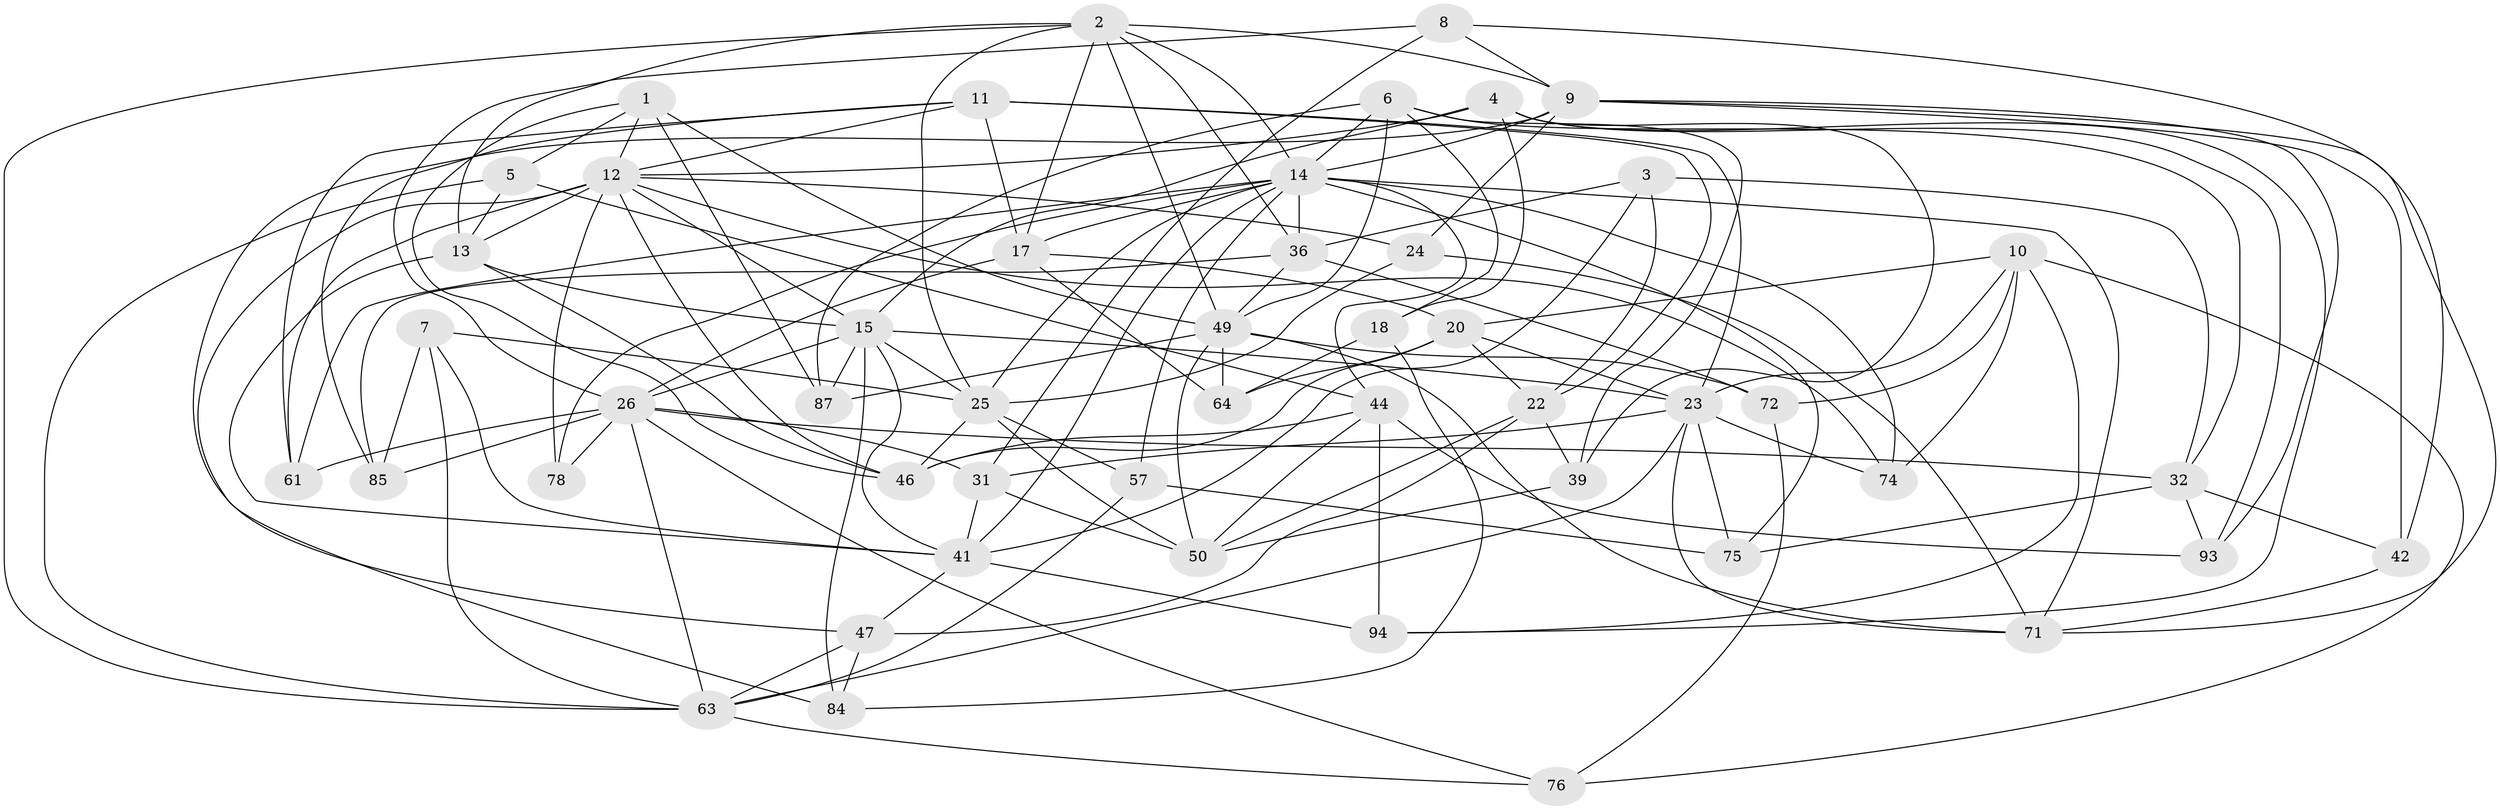 // original degree distribution, {4: 1.0}
// Generated by graph-tools (version 1.1) at 2025/16/03/09/25 04:16:13]
// undirected, 49 vertices, 142 edges
graph export_dot {
graph [start="1"]
  node [color=gray90,style=filled];
  1 [super="+95"];
  2 [super="+68+59"];
  3;
  4 [super="+19"];
  5;
  6 [super="+96"];
  7;
  8;
  9 [super="+28+90"];
  10 [super="+16"];
  11 [super="+37"];
  12 [super="+21+43"];
  13 [super="+65"];
  14 [super="+97+35+27"];
  15 [super="+29"];
  17 [super="+30"];
  18;
  20 [super="+40"];
  22 [super="+58"];
  23 [super="+34+62+51"];
  24;
  25 [super="+83+89"];
  26 [super="+91+33+53+80"];
  31 [super="+73"];
  32 [super="+66"];
  36 [super="+79"];
  39;
  41 [super="+98+88"];
  42;
  44 [super="+70"];
  46 [super="+55"];
  47 [super="+54"];
  49 [super="+67+60"];
  50 [super="+52"];
  57;
  61;
  63 [super="+77+69+82"];
  64;
  71 [super="+81"];
  72;
  74;
  75;
  76;
  78;
  84;
  85;
  87;
  93;
  94;
  1 -- 12;
  1 -- 5;
  1 -- 46;
  1 -- 87;
  1 -- 49 [weight=2];
  2 -- 25;
  2 -- 49;
  2 -- 9;
  2 -- 14;
  2 -- 17;
  2 -- 36;
  2 -- 13;
  2 -- 63;
  3 -- 22;
  3 -- 36;
  3 -- 41;
  3 -- 32;
  4 -- 39;
  4 -- 12;
  4 -- 18;
  4 -- 93;
  4 -- 94;
  4 -- 15;
  5 -- 13;
  5 -- 44;
  5 -- 63;
  6 -- 32;
  6 -- 18;
  6 -- 39;
  6 -- 87;
  6 -- 14;
  6 -- 49;
  7 -- 85;
  7 -- 41;
  7 -- 63;
  7 -- 25;
  8 -- 42;
  8 -- 9;
  8 -- 26;
  8 -- 31;
  9 -- 42;
  9 -- 71;
  9 -- 14;
  9 -- 24;
  9 -- 93;
  9 -- 47;
  10 -- 74;
  10 -- 72;
  10 -- 20;
  10 -- 76;
  10 -- 94;
  10 -- 23;
  11 -- 61;
  11 -- 85;
  11 -- 17;
  11 -- 23;
  11 -- 22;
  11 -- 12;
  12 -- 84;
  12 -- 24;
  12 -- 74;
  12 -- 46;
  12 -- 61;
  12 -- 13;
  12 -- 78 [weight=2];
  12 -- 15;
  13 -- 46;
  13 -- 41;
  13 -- 15;
  14 -- 61;
  14 -- 41;
  14 -- 57;
  14 -- 25;
  14 -- 75;
  14 -- 44;
  14 -- 36;
  14 -- 71;
  14 -- 74;
  14 -- 78;
  14 -- 17;
  15 -- 84;
  15 -- 26;
  15 -- 41;
  15 -- 87;
  15 -- 23 [weight=2];
  15 -- 25;
  17 -- 20;
  17 -- 26;
  17 -- 64;
  18 -- 84;
  18 -- 64;
  20 -- 64;
  20 -- 46;
  20 -- 22;
  20 -- 23;
  22 -- 50;
  22 -- 39;
  22 -- 47;
  23 -- 75;
  23 -- 74;
  23 -- 31;
  23 -- 63;
  23 -- 71;
  24 -- 71;
  24 -- 25;
  25 -- 57;
  25 -- 50;
  25 -- 46;
  26 -- 32;
  26 -- 31 [weight=2];
  26 -- 61;
  26 -- 85;
  26 -- 78;
  26 -- 76;
  26 -- 63 [weight=2];
  31 -- 41;
  31 -- 50;
  32 -- 75;
  32 -- 93;
  32 -- 42;
  36 -- 72;
  36 -- 85;
  36 -- 49;
  39 -- 50;
  41 -- 94;
  41 -- 47;
  42 -- 71;
  44 -- 93;
  44 -- 50;
  44 -- 46;
  44 -- 94;
  47 -- 63 [weight=2];
  47 -- 84;
  49 -- 71;
  49 -- 50;
  49 -- 87;
  49 -- 64;
  49 -- 72;
  57 -- 75;
  57 -- 63;
  63 -- 76;
  72 -- 76;
}
